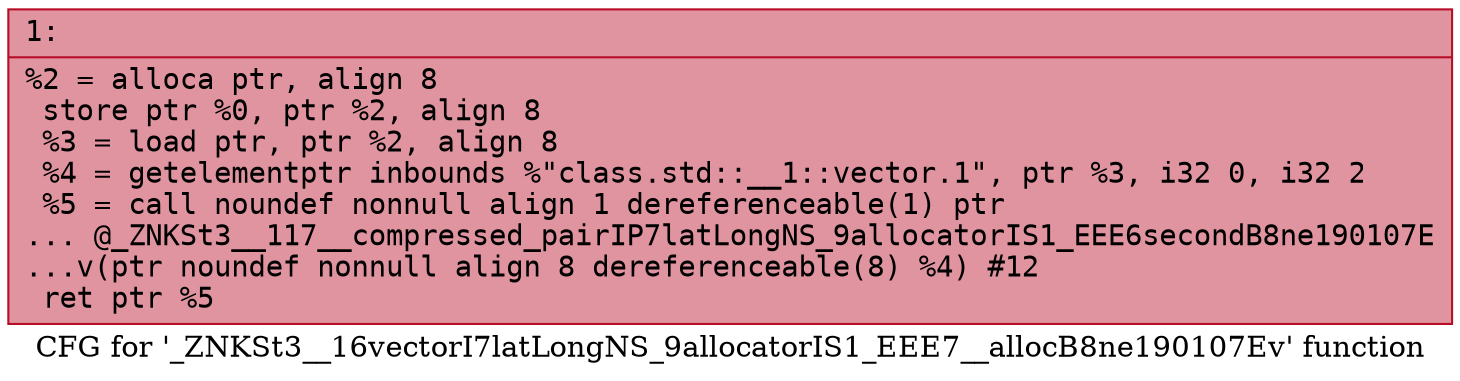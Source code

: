 digraph "CFG for '_ZNKSt3__16vectorI7latLongNS_9allocatorIS1_EEE7__allocB8ne190107Ev' function" {
	label="CFG for '_ZNKSt3__16vectorI7latLongNS_9allocatorIS1_EEE7__allocB8ne190107Ev' function";

	Node0x600001761630 [shape=record,color="#b70d28ff", style=filled, fillcolor="#b70d2870" fontname="Courier",label="{1:\l|  %2 = alloca ptr, align 8\l  store ptr %0, ptr %2, align 8\l  %3 = load ptr, ptr %2, align 8\l  %4 = getelementptr inbounds %\"class.std::__1::vector.1\", ptr %3, i32 0, i32 2\l  %5 = call noundef nonnull align 1 dereferenceable(1) ptr\l... @_ZNKSt3__117__compressed_pairIP7latLongNS_9allocatorIS1_EEE6secondB8ne190107E\l...v(ptr noundef nonnull align 8 dereferenceable(8) %4) #12\l  ret ptr %5\l}"];
}
